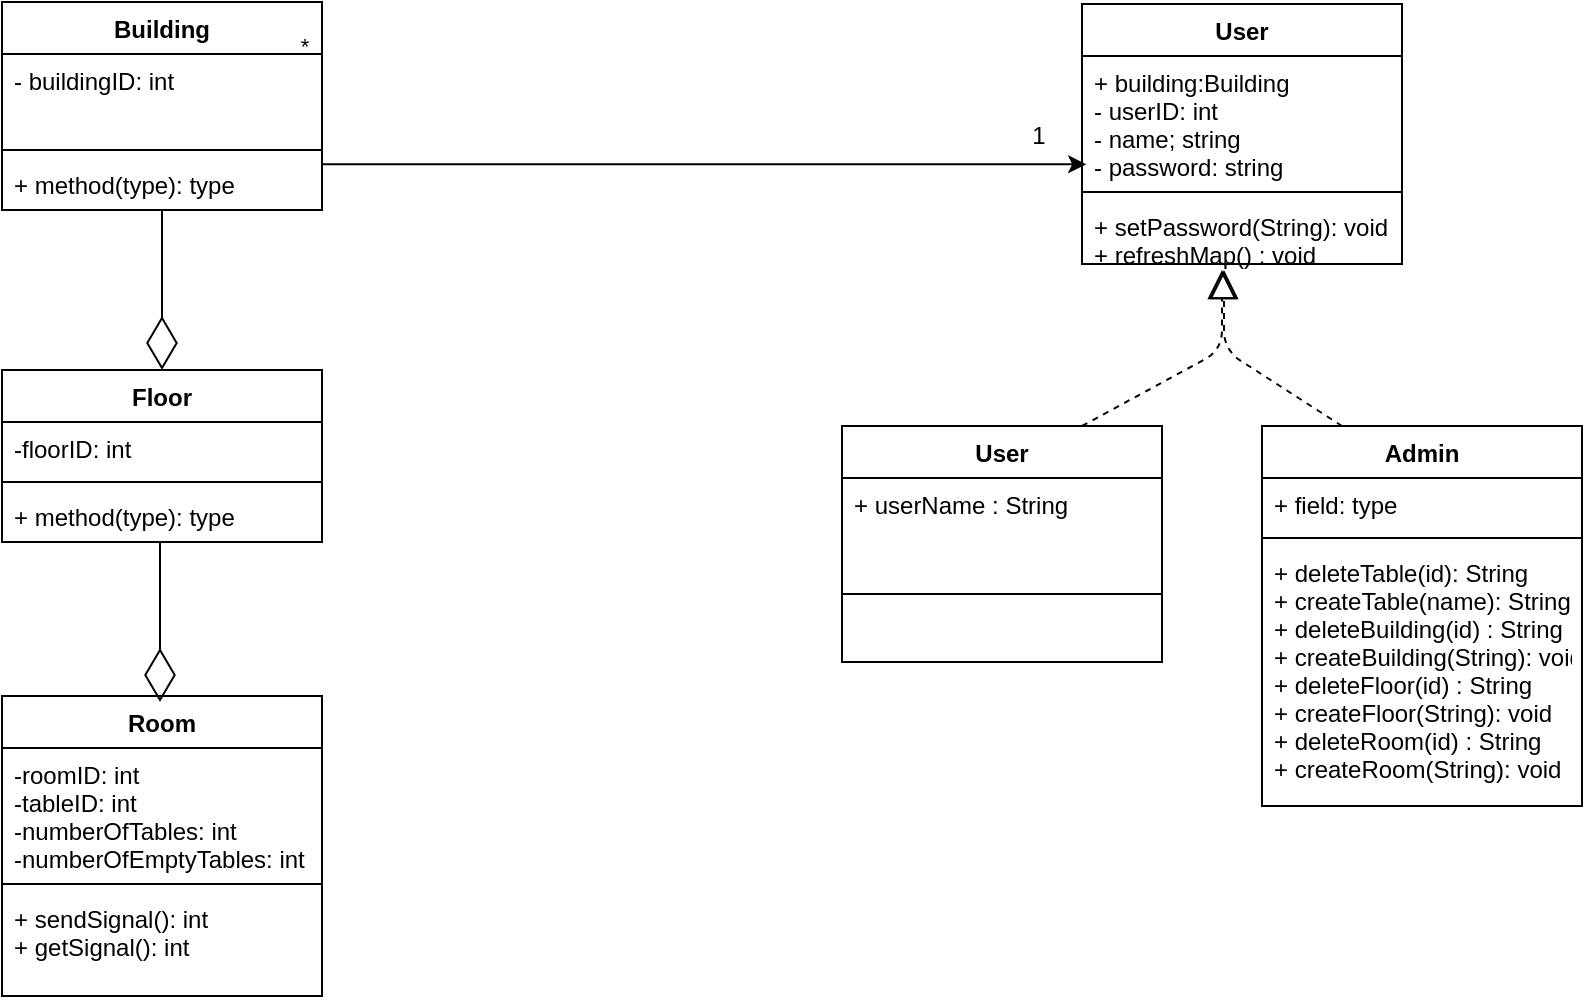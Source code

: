 <mxfile version="10.5.5" type="github"><diagram id="rTUIbsL52zfI17CwxYy-" name="Page-1"><mxGraphModel dx="1435" dy="833" grid="1" gridSize="10" guides="1" tooltips="1" connect="1" arrows="1" fold="1" page="1" pageScale="1" pageWidth="827" pageHeight="1169" math="0" shadow="0"><root><mxCell id="0"/><mxCell id="1" parent="0"/><mxCell id="a0J-lWOoTGamnd43DU0Q-1" value="Building" style="swimlane;fontStyle=1;align=center;verticalAlign=top;childLayout=stackLayout;horizontal=1;startSize=26;horizontalStack=0;resizeParent=1;resizeParentMax=0;resizeLast=0;collapsible=1;marginBottom=0;labelBackgroundColor=none;" parent="1" vertex="1"><mxGeometry x="20" y="16" width="160" height="104" as="geometry"/></mxCell><mxCell id="a0J-lWOoTGamnd43DU0Q-2" value="- buildingID: int&#10;" style="text;strokeColor=none;fillColor=none;align=left;verticalAlign=top;spacingLeft=4;spacingRight=4;overflow=hidden;rotatable=0;points=[[0,0.5],[1,0.5]];portConstraint=eastwest;labelBackgroundColor=none;" parent="a0J-lWOoTGamnd43DU0Q-1" vertex="1"><mxGeometry y="26" width="160" height="44" as="geometry"/></mxCell><mxCell id="a0J-lWOoTGamnd43DU0Q-3" value="" style="line;strokeWidth=1;fillColor=none;align=left;verticalAlign=middle;spacingTop=-1;spacingLeft=3;spacingRight=3;rotatable=0;labelPosition=right;points=[];portConstraint=eastwest;labelBackgroundColor=none;" parent="a0J-lWOoTGamnd43DU0Q-1" vertex="1"><mxGeometry y="70" width="160" height="8" as="geometry"/></mxCell><mxCell id="a0J-lWOoTGamnd43DU0Q-4" value="+ method(type): type" style="text;strokeColor=none;fillColor=none;align=left;verticalAlign=top;spacingLeft=4;spacingRight=4;overflow=hidden;rotatable=0;points=[[0,0.5],[1,0.5]];portConstraint=eastwest;labelBackgroundColor=none;" parent="a0J-lWOoTGamnd43DU0Q-1" vertex="1"><mxGeometry y="78" width="160" height="26" as="geometry"/></mxCell><mxCell id="a0J-lWOoTGamnd43DU0Q-5" value="Room&#10;&#10;" style="swimlane;fontStyle=1;align=center;verticalAlign=top;childLayout=stackLayout;horizontal=1;startSize=26;horizontalStack=0;resizeParent=1;resizeParentMax=0;resizeLast=0;collapsible=1;marginBottom=0;labelBackgroundColor=none;" parent="1" vertex="1"><mxGeometry x="20" y="363" width="160" height="150" as="geometry"/></mxCell><mxCell id="a0J-lWOoTGamnd43DU0Q-6" value="-roomID: int&#10;-tableID: int&#10;-numberOfTables: int&#10;-numberOfEmptyTables: int" style="text;strokeColor=none;fillColor=none;align=left;verticalAlign=top;spacingLeft=4;spacingRight=4;overflow=hidden;rotatable=0;points=[[0,0.5],[1,0.5]];portConstraint=eastwest;labelBackgroundColor=none;" parent="a0J-lWOoTGamnd43DU0Q-5" vertex="1"><mxGeometry y="26" width="160" height="64" as="geometry"/></mxCell><mxCell id="a0J-lWOoTGamnd43DU0Q-7" value="" style="line;strokeWidth=1;fillColor=none;align=left;verticalAlign=middle;spacingTop=-1;spacingLeft=3;spacingRight=3;rotatable=0;labelPosition=right;points=[];portConstraint=eastwest;labelBackgroundColor=none;" parent="a0J-lWOoTGamnd43DU0Q-5" vertex="1"><mxGeometry y="90" width="160" height="8" as="geometry"/></mxCell><mxCell id="a0J-lWOoTGamnd43DU0Q-8" value="+ sendSignal(): int&#10;+ getSignal(): int&#10;&#10;" style="text;strokeColor=none;fillColor=none;align=left;verticalAlign=top;spacingLeft=4;spacingRight=4;overflow=hidden;rotatable=0;points=[[0,0.5],[1,0.5]];portConstraint=eastwest;labelBackgroundColor=none;" parent="a0J-lWOoTGamnd43DU0Q-5" vertex="1"><mxGeometry y="98" width="160" height="52" as="geometry"/></mxCell><mxCell id="a0J-lWOoTGamnd43DU0Q-9" value="" style="endArrow=diamondThin;endFill=0;endSize=24;html=1;exitX=0.5;exitY=1;exitDx=0;exitDy=0;exitPerimeter=0;labelBackgroundColor=none;" parent="1" source="a0J-lWOoTGamnd43DU0Q-4" edge="1"><mxGeometry width="160" relative="1" as="geometry"><mxPoint x="100" y="130" as="sourcePoint"/><mxPoint x="100" y="200" as="targetPoint"/></mxGeometry></mxCell><mxCell id="a0J-lWOoTGamnd43DU0Q-10" value="Floor" style="swimlane;fontStyle=1;align=center;verticalAlign=top;childLayout=stackLayout;horizontal=1;startSize=26;horizontalStack=0;resizeParent=1;resizeParentMax=0;resizeLast=0;collapsible=1;marginBottom=0;labelBackgroundColor=none;" parent="1" vertex="1"><mxGeometry x="20" y="200" width="160" height="86" as="geometry"/></mxCell><mxCell id="a0J-lWOoTGamnd43DU0Q-11" value="-floorID: int&#10;&#10;" style="text;strokeColor=none;fillColor=none;align=left;verticalAlign=top;spacingLeft=4;spacingRight=4;overflow=hidden;rotatable=0;points=[[0,0.5],[1,0.5]];portConstraint=eastwest;labelBackgroundColor=none;" parent="a0J-lWOoTGamnd43DU0Q-10" vertex="1"><mxGeometry y="26" width="160" height="26" as="geometry"/></mxCell><mxCell id="a0J-lWOoTGamnd43DU0Q-12" value="" style="line;strokeWidth=1;fillColor=none;align=left;verticalAlign=middle;spacingTop=-1;spacingLeft=3;spacingRight=3;rotatable=0;labelPosition=right;points=[];portConstraint=eastwest;labelBackgroundColor=none;" parent="a0J-lWOoTGamnd43DU0Q-10" vertex="1"><mxGeometry y="52" width="160" height="8" as="geometry"/></mxCell><mxCell id="a0J-lWOoTGamnd43DU0Q-13" value="+ method(type): type" style="text;strokeColor=none;fillColor=none;align=left;verticalAlign=top;spacingLeft=4;spacingRight=4;overflow=hidden;rotatable=0;points=[[0,0.5],[1,0.5]];portConstraint=eastwest;labelBackgroundColor=none;" parent="a0J-lWOoTGamnd43DU0Q-10" vertex="1"><mxGeometry y="60" width="160" height="26" as="geometry"/></mxCell><mxCell id="a0J-lWOoTGamnd43DU0Q-14" value="" style="endArrow=diamondThin;endFill=0;endSize=24;html=1;exitX=0.5;exitY=1;exitDx=0;exitDy=0;exitPerimeter=0;labelBackgroundColor=none;" parent="1" edge="1"><mxGeometry width="160" relative="1" as="geometry"><mxPoint x="99" y="286" as="sourcePoint"/><mxPoint x="99" y="366" as="targetPoint"/></mxGeometry></mxCell><mxCell id="a0J-lWOoTGamnd43DU0Q-15" value="User&#10;&#10;" style="swimlane;fontStyle=1;align=center;verticalAlign=top;childLayout=stackLayout;horizontal=1;startSize=26;horizontalStack=0;resizeParent=1;resizeParentMax=0;resizeLast=0;collapsible=1;marginBottom=0;labelBackgroundColor=none;" parent="1" vertex="1"><mxGeometry x="560" y="17" width="160" height="130" as="geometry"/></mxCell><mxCell id="a0J-lWOoTGamnd43DU0Q-16" value="+ building:Building&#10;- userID: int&#10;- name; string&#10;- password: string&#10;" style="text;strokeColor=none;fillColor=none;align=left;verticalAlign=top;spacingLeft=4;spacingRight=4;overflow=hidden;rotatable=0;points=[[0,0.5],[1,0.5]];portConstraint=eastwest;labelBackgroundColor=none;" parent="a0J-lWOoTGamnd43DU0Q-15" vertex="1"><mxGeometry y="26" width="160" height="64" as="geometry"/></mxCell><mxCell id="a0J-lWOoTGamnd43DU0Q-17" value="" style="line;strokeWidth=1;fillColor=none;align=left;verticalAlign=middle;spacingTop=-1;spacingLeft=3;spacingRight=3;rotatable=0;labelPosition=right;points=[];portConstraint=eastwest;labelBackgroundColor=none;" parent="a0J-lWOoTGamnd43DU0Q-15" vertex="1"><mxGeometry y="90" width="160" height="8" as="geometry"/></mxCell><mxCell id="a0J-lWOoTGamnd43DU0Q-18" value="+ setPassword(String): void&#10;+ refreshMap() : void&#10;&#10;" style="text;strokeColor=none;fillColor=none;align=left;verticalAlign=top;spacingLeft=4;spacingRight=4;overflow=hidden;rotatable=0;points=[[0,0.5],[1,0.5]];portConstraint=eastwest;labelBackgroundColor=none;" parent="a0J-lWOoTGamnd43DU0Q-15" vertex="1"><mxGeometry y="98" width="160" height="32" as="geometry"/></mxCell><mxCell id="a0J-lWOoTGamnd43DU0Q-19" value="Admin&#10;" style="swimlane;fontStyle=1;align=center;verticalAlign=top;childLayout=stackLayout;horizontal=1;startSize=26;horizontalStack=0;resizeParent=1;resizeParentMax=0;resizeLast=0;collapsible=1;marginBottom=0;labelBackgroundColor=none;" parent="1" vertex="1"><mxGeometry x="650" y="228" width="160" height="190" as="geometry"/></mxCell><mxCell id="a0J-lWOoTGamnd43DU0Q-20" value="+ field: type" style="text;strokeColor=none;fillColor=none;align=left;verticalAlign=top;spacingLeft=4;spacingRight=4;overflow=hidden;rotatable=0;points=[[0,0.5],[1,0.5]];portConstraint=eastwest;labelBackgroundColor=none;" parent="a0J-lWOoTGamnd43DU0Q-19" vertex="1"><mxGeometry y="26" width="160" height="26" as="geometry"/></mxCell><mxCell id="a0J-lWOoTGamnd43DU0Q-21" value="" style="line;strokeWidth=1;fillColor=none;align=left;verticalAlign=middle;spacingTop=-1;spacingLeft=3;spacingRight=3;rotatable=0;labelPosition=right;points=[];portConstraint=eastwest;labelBackgroundColor=none;" parent="a0J-lWOoTGamnd43DU0Q-19" vertex="1"><mxGeometry y="52" width="160" height="8" as="geometry"/></mxCell><mxCell id="a0J-lWOoTGamnd43DU0Q-22" value="+ deleteTable(id): String&#10;+ createTable(name): String&#10;+ deleteBuilding(id) : String&#10;+ createBuilding(String): void&#10;+ deleteFloor(id) : String&#10;+ createFloor(String): void&#10;+ deleteRoom(id) : String&#10;+ createRoom(String): void&#10;" style="text;strokeColor=none;fillColor=none;align=left;verticalAlign=top;spacingLeft=4;spacingRight=4;overflow=hidden;rotatable=0;points=[[0,0.5],[1,0.5]];portConstraint=eastwest;labelBackgroundColor=none;" parent="a0J-lWOoTGamnd43DU0Q-19" vertex="1"><mxGeometry y="60" width="160" height="130" as="geometry"/></mxCell><mxCell id="a0J-lWOoTGamnd43DU0Q-23" value="User&#10;&#10;" style="swimlane;fontStyle=1;align=center;verticalAlign=top;childLayout=stackLayout;horizontal=1;startSize=26;horizontalStack=0;resizeParent=1;resizeParentMax=0;resizeLast=0;collapsible=1;marginBottom=0;labelBackgroundColor=none;" parent="1" vertex="1"><mxGeometry x="440" y="228" width="160" height="118" as="geometry"/></mxCell><mxCell id="a0J-lWOoTGamnd43DU0Q-24" value="+ userName : String" style="text;strokeColor=none;fillColor=none;align=left;verticalAlign=top;spacingLeft=4;spacingRight=4;overflow=hidden;rotatable=0;points=[[0,0.5],[1,0.5]];portConstraint=eastwest;labelBackgroundColor=none;" parent="a0J-lWOoTGamnd43DU0Q-23" vertex="1"><mxGeometry y="26" width="160" height="24" as="geometry"/></mxCell><mxCell id="a0J-lWOoTGamnd43DU0Q-25" value="" style="line;strokeWidth=1;fillColor=none;align=left;verticalAlign=middle;spacingTop=-1;spacingLeft=3;spacingRight=3;rotatable=0;labelPosition=right;points=[];portConstraint=eastwest;labelBackgroundColor=none;" parent="a0J-lWOoTGamnd43DU0Q-23" vertex="1"><mxGeometry y="50" width="160" height="68" as="geometry"/></mxCell><mxCell id="a0J-lWOoTGamnd43DU0Q-30" value="" style="endArrow=block;dashed=1;endFill=0;endSize=12;html=1;exitX=0.75;exitY=0;exitDx=0;exitDy=0;labelBackgroundColor=none;" parent="1" source="a0J-lWOoTGamnd43DU0Q-23" edge="1"><mxGeometry width="160" relative="1" as="geometry"><mxPoint x="290" y="424" as="sourcePoint"/><mxPoint x="630" y="150" as="targetPoint"/><Array as="points"><mxPoint x="630" y="190"/></Array></mxGeometry></mxCell><mxCell id="a0J-lWOoTGamnd43DU0Q-31" value="" style="endArrow=block;dashed=1;endFill=0;endSize=12;html=1;exitX=0.25;exitY=0;exitDx=0;exitDy=0;labelBackgroundColor=none;" parent="1" source="a0J-lWOoTGamnd43DU0Q-19" edge="1"><mxGeometry width="160" relative="1" as="geometry"><mxPoint x="570" y="238" as="sourcePoint"/><mxPoint x="631" y="150" as="targetPoint"/><Array as="points"><mxPoint x="631" y="190"/></Array></mxGeometry></mxCell><mxCell id="a0J-lWOoTGamnd43DU0Q-32" value="*" style="edgeStyle=orthogonalEdgeStyle;rounded=0;orthogonalLoop=1;jettySize=auto;html=1;exitX=1;exitY=0.5;exitDx=0;exitDy=0;entryX=0.013;entryY=0.846;entryDx=0;entryDy=0;entryPerimeter=0;labelBackgroundColor=none;" parent="1" source="a0J-lWOoTGamnd43DU0Q-2" target="a0J-lWOoTGamnd43DU0Q-16" edge="1"><mxGeometry x="-0.959" y="-19" relative="1" as="geometry"><Array as="points"><mxPoint x="180" y="97"/></Array><mxPoint x="10" y="-35" as="offset"/></mxGeometry></mxCell><mxCell id="a0J-lWOoTGamnd43DU0Q-33" value="1" style="text;html=1;resizable=0;points=[];align=center;verticalAlign=middle;labelBackgroundColor=none;" parent="a0J-lWOoTGamnd43DU0Q-32" vertex="1" connectable="0"><mxGeometry x="0.774" relative="1" as="geometry"><mxPoint x="22" y="-14" as="offset"/></mxGeometry></mxCell></root></mxGraphModel></diagram></mxfile>